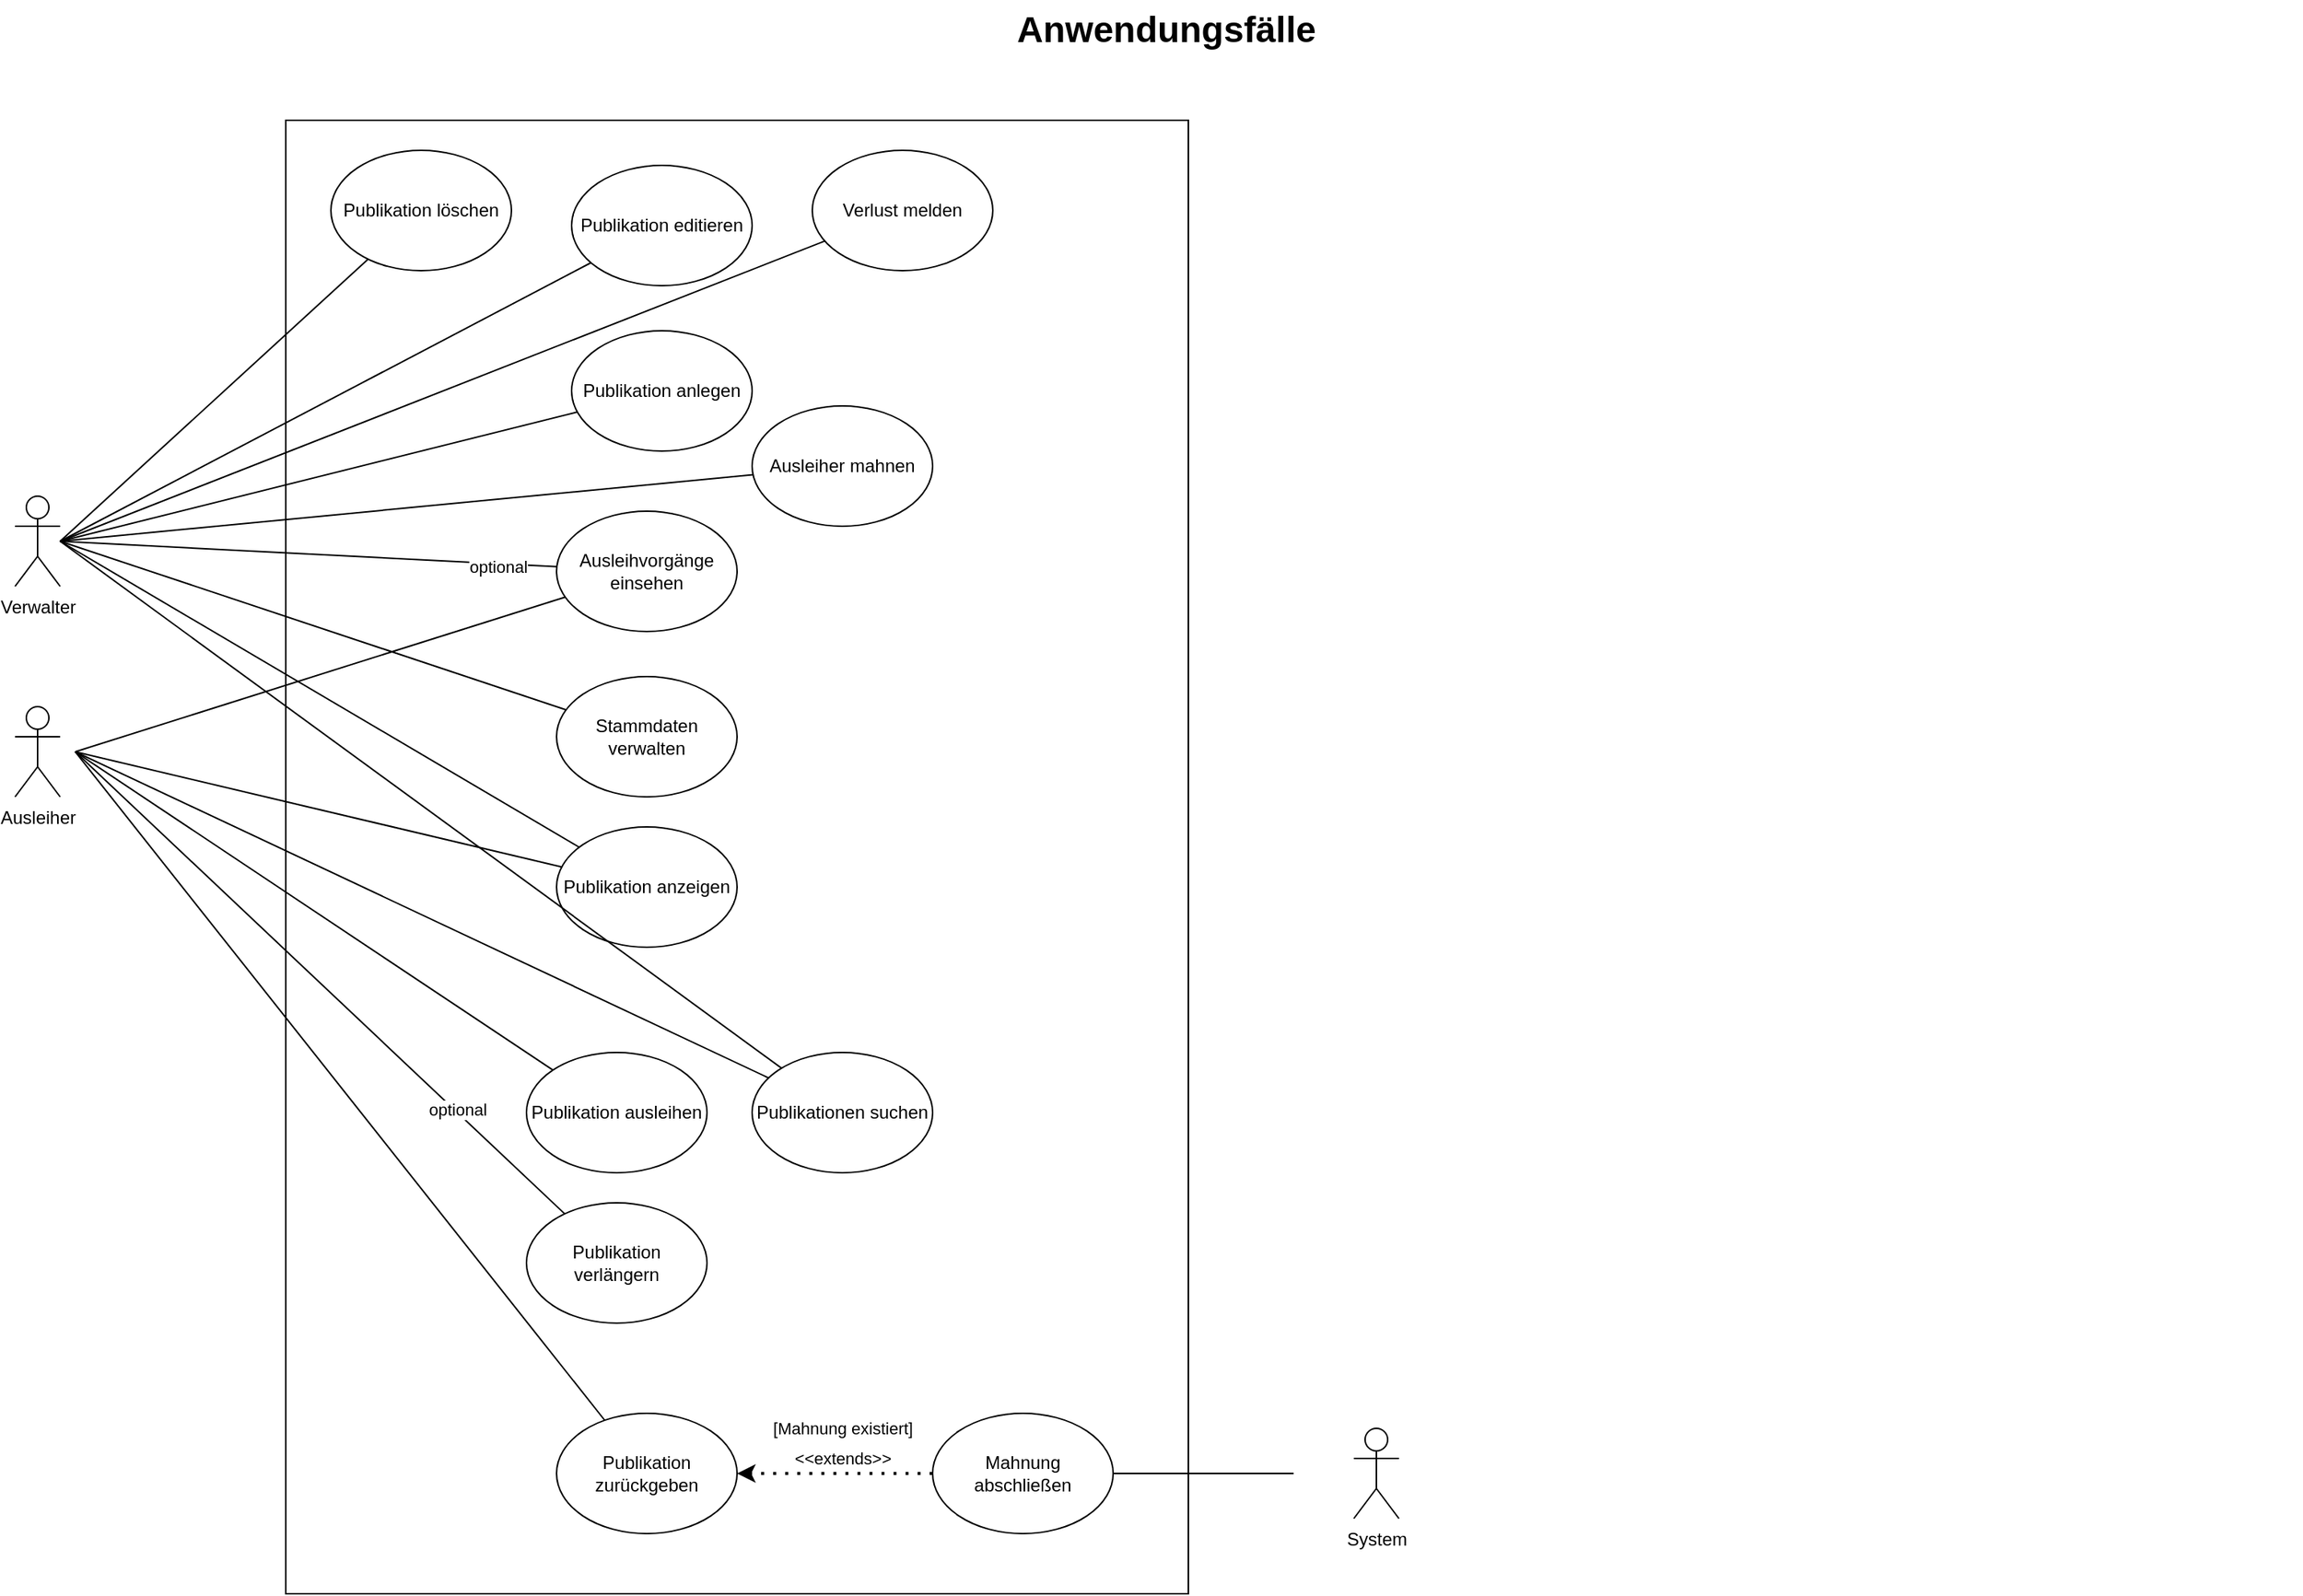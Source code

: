 <mxfile version="22.1.3" type="device">
  <diagram name="Page-1" id="929967ad-93f9-6ef4-fab6-5d389245f69c">
    <mxGraphModel dx="1615" dy="815" grid="1" gridSize="10" guides="1" tooltips="1" connect="1" arrows="1" fold="1" page="1" pageScale="1.5" pageWidth="1169" pageHeight="826" background="none" math="0" shadow="0">
      <root>
        <mxCell id="0" style=";html=1;" />
        <mxCell id="1" style=";html=1;" parent="0" />
        <mxCell id="1672d66443f91eb5-23" value="Anwendungsfälle" style="text;strokeColor=none;fillColor=none;html=1;fontSize=24;fontStyle=1;verticalAlign=middle;align=center;" parent="1" vertex="1">
          <mxGeometry x="120" y="40" width="1510" height="40" as="geometry" />
        </mxCell>
        <mxCell id="UBSjtmPec1BVyTYs1QZE-1" value="Verwalter" style="shape=umlActor;verticalLabelPosition=bottom;verticalAlign=top;html=1;outlineConnect=0;" parent="1" vertex="1">
          <mxGeometry x="110" y="370" width="30" height="60" as="geometry" />
        </mxCell>
        <mxCell id="UBSjtmPec1BVyTYs1QZE-2" value="Ausleiher" style="shape=umlActor;verticalLabelPosition=bottom;verticalAlign=top;html=1;outlineConnect=0;" parent="1" vertex="1">
          <mxGeometry x="110" y="510" width="30" height="60" as="geometry" />
        </mxCell>
        <mxCell id="UBSjtmPec1BVyTYs1QZE-3" value="" style="whiteSpace=wrap;html=1;" parent="1" vertex="1">
          <mxGeometry x="290" y="120" width="600" height="980" as="geometry" />
        </mxCell>
        <mxCell id="UBSjtmPec1BVyTYs1QZE-12" value="" style="endArrow=none;html=1;rounded=0;" parent="1" target="UBSjtmPec1BVyTYs1QZE-18" edge="1">
          <mxGeometry width="50" height="50" relative="1" as="geometry">
            <mxPoint x="140" y="400" as="sourcePoint" />
            <mxPoint x="405.912" y="237.131" as="targetPoint" />
          </mxGeometry>
        </mxCell>
        <mxCell id="UBSjtmPec1BVyTYs1QZE-13" value="Publikation anzeigen" style="ellipse;whiteSpace=wrap;html=1;" parent="1" vertex="1">
          <mxGeometry x="470" y="590" width="120" height="80" as="geometry" />
        </mxCell>
        <mxCell id="UBSjtmPec1BVyTYs1QZE-14" value="" style="endArrow=none;html=1;rounded=0;" parent="1" target="UBSjtmPec1BVyTYs1QZE-13" edge="1">
          <mxGeometry width="50" height="50" relative="1" as="geometry">
            <mxPoint x="150" y="540" as="sourcePoint" />
            <mxPoint x="260" y="490" as="targetPoint" />
          </mxGeometry>
        </mxCell>
        <mxCell id="UBSjtmPec1BVyTYs1QZE-15" value="" style="endArrow=none;html=1;rounded=0;" parent="1" target="UBSjtmPec1BVyTYs1QZE-13" edge="1">
          <mxGeometry width="50" height="50" relative="1" as="geometry">
            <mxPoint x="140" y="400" as="sourcePoint" />
            <mxPoint x="411.442" y="423.496" as="targetPoint" />
          </mxGeometry>
        </mxCell>
        <mxCell id="UBSjtmPec1BVyTYs1QZE-16" value="Publikation anlegen" style="ellipse;whiteSpace=wrap;html=1;" parent="1" vertex="1">
          <mxGeometry x="480" y="260" width="120" height="80" as="geometry" />
        </mxCell>
        <mxCell id="UBSjtmPec1BVyTYs1QZE-17" value="" style="endArrow=none;html=1;rounded=0;" parent="1" target="UBSjtmPec1BVyTYs1QZE-16" edge="1">
          <mxGeometry width="50" height="50" relative="1" as="geometry">
            <mxPoint x="140" y="400" as="sourcePoint" />
            <mxPoint x="421.442" y="433.496" as="targetPoint" />
          </mxGeometry>
        </mxCell>
        <mxCell id="UBSjtmPec1BVyTYs1QZE-18" value="Publikation editieren" style="ellipse;whiteSpace=wrap;html=1;" parent="1" vertex="1">
          <mxGeometry x="480" y="150" width="120" height="80" as="geometry" />
        </mxCell>
        <mxCell id="UBSjtmPec1BVyTYs1QZE-19" value="Publikation löschen" style="ellipse;whiteSpace=wrap;html=1;" parent="1" vertex="1">
          <mxGeometry x="320" y="140" width="120" height="80" as="geometry" />
        </mxCell>
        <mxCell id="UBSjtmPec1BVyTYs1QZE-20" value="" style="endArrow=none;html=1;rounded=0;" parent="1" target="UBSjtmPec1BVyTYs1QZE-19" edge="1">
          <mxGeometry width="50" height="50" relative="1" as="geometry">
            <mxPoint x="140" y="400" as="sourcePoint" />
            <mxPoint x="431.442" y="443.496" as="targetPoint" />
          </mxGeometry>
        </mxCell>
        <mxCell id="UBSjtmPec1BVyTYs1QZE-21" value="Publikationen suchen" style="ellipse;whiteSpace=wrap;html=1;" parent="1" vertex="1">
          <mxGeometry x="600" y="740" width="120" height="80" as="geometry" />
        </mxCell>
        <mxCell id="UBSjtmPec1BVyTYs1QZE-22" value="" style="endArrow=none;html=1;rounded=0;" parent="1" target="UBSjtmPec1BVyTYs1QZE-21" edge="1">
          <mxGeometry width="50" height="50" relative="1" as="geometry">
            <mxPoint x="150" y="540" as="sourcePoint" />
            <mxPoint x="441.442" y="453.496" as="targetPoint" />
          </mxGeometry>
        </mxCell>
        <mxCell id="UBSjtmPec1BVyTYs1QZE-23" value="" style="endArrow=none;html=1;rounded=0;" parent="1" target="UBSjtmPec1BVyTYs1QZE-21" edge="1">
          <mxGeometry width="50" height="50" relative="1" as="geometry">
            <mxPoint x="140" y="400" as="sourcePoint" />
            <mxPoint x="451.442" y="463.496" as="targetPoint" />
          </mxGeometry>
        </mxCell>
        <mxCell id="UBSjtmPec1BVyTYs1QZE-24" value="Publikation ausleihen" style="ellipse;whiteSpace=wrap;html=1;" parent="1" vertex="1">
          <mxGeometry x="450" y="740" width="120" height="80" as="geometry" />
        </mxCell>
        <mxCell id="UBSjtmPec1BVyTYs1QZE-25" value="" style="endArrow=none;html=1;rounded=0;" parent="1" target="UBSjtmPec1BVyTYs1QZE-24" edge="1">
          <mxGeometry width="50" height="50" relative="1" as="geometry">
            <mxPoint x="150" y="540" as="sourcePoint" />
            <mxPoint x="461.442" y="473.496" as="targetPoint" />
          </mxGeometry>
        </mxCell>
        <mxCell id="UBSjtmPec1BVyTYs1QZE-26" value="Publikation verlängern" style="ellipse;whiteSpace=wrap;html=1;" parent="1" vertex="1">
          <mxGeometry x="450" y="840" width="120" height="80" as="geometry" />
        </mxCell>
        <mxCell id="UBSjtmPec1BVyTYs1QZE-30" value="" style="endArrow=none;html=1;rounded=0;" parent="1" target="UBSjtmPec1BVyTYs1QZE-26" edge="1">
          <mxGeometry width="50" height="50" relative="1" as="geometry">
            <mxPoint x="150" y="540" as="sourcePoint" />
            <mxPoint x="471.442" y="483.496" as="targetPoint" />
          </mxGeometry>
        </mxCell>
        <mxCell id="3l0V7gdWWxvvtZ06A2Cy-3" value="optional" style="edgeLabel;html=1;align=center;verticalAlign=middle;resizable=0;points=[];" parent="UBSjtmPec1BVyTYs1QZE-30" connectable="0" vertex="1">
          <mxGeometry x="0.554" y="2" relative="1" as="geometry">
            <mxPoint x="-1" as="offset" />
          </mxGeometry>
        </mxCell>
        <mxCell id="UBSjtmPec1BVyTYs1QZE-31" value="Ausleihvorgänge einsehen" style="ellipse;whiteSpace=wrap;html=1;" parent="1" vertex="1">
          <mxGeometry x="470" y="380" width="120" height="80" as="geometry" />
        </mxCell>
        <mxCell id="UBSjtmPec1BVyTYs1QZE-32" value="Publikation zurückgeben" style="ellipse;whiteSpace=wrap;html=1;" parent="1" vertex="1">
          <mxGeometry x="470" y="980" width="120" height="80" as="geometry" />
        </mxCell>
        <mxCell id="UBSjtmPec1BVyTYs1QZE-33" value="" style="endArrow=none;html=1;rounded=0;" parent="1" target="UBSjtmPec1BVyTYs1QZE-32" edge="1">
          <mxGeometry width="50" height="50" relative="1" as="geometry">
            <mxPoint x="150" y="540" as="sourcePoint" />
            <mxPoint x="481.442" y="493.496" as="targetPoint" />
          </mxGeometry>
        </mxCell>
        <mxCell id="UBSjtmPec1BVyTYs1QZE-34" value="" style="endArrow=none;html=1;rounded=0;" parent="1" target="UBSjtmPec1BVyTYs1QZE-31" edge="1">
          <mxGeometry width="50" height="50" relative="1" as="geometry">
            <mxPoint x="150" y="540" as="sourcePoint" />
            <mxPoint x="491.442" y="503.496" as="targetPoint" />
          </mxGeometry>
        </mxCell>
        <mxCell id="UBSjtmPec1BVyTYs1QZE-35" value="" style="endArrow=none;html=1;rounded=0;" parent="1" target="UBSjtmPec1BVyTYs1QZE-31" edge="1">
          <mxGeometry width="50" height="50" relative="1" as="geometry">
            <mxPoint x="140" y="400" as="sourcePoint" />
            <mxPoint x="501.442" y="513.496" as="targetPoint" />
          </mxGeometry>
        </mxCell>
        <mxCell id="UBSjtmPec1BVyTYs1QZE-36" value="optional" style="edgeLabel;html=1;align=center;verticalAlign=middle;resizable=0;points=[];" parent="UBSjtmPec1BVyTYs1QZE-35" vertex="1" connectable="0">
          <mxGeometry x="0.759" y="-2" relative="1" as="geometry">
            <mxPoint as="offset" />
          </mxGeometry>
        </mxCell>
        <mxCell id="UBSjtmPec1BVyTYs1QZE-37" value="System" style="shape=umlActor;verticalLabelPosition=bottom;verticalAlign=top;html=1;outlineConnect=0;" parent="1" vertex="1">
          <mxGeometry x="1000" y="990" width="30" height="60" as="geometry" />
        </mxCell>
        <mxCell id="UBSjtmPec1BVyTYs1QZE-40" value="Ausleiher mahnen" style="ellipse;whiteSpace=wrap;html=1;" parent="1" vertex="1">
          <mxGeometry x="600" y="310" width="120" height="80" as="geometry" />
        </mxCell>
        <mxCell id="UBSjtmPec1BVyTYs1QZE-41" value="" style="endArrow=none;html=1;rounded=0;" parent="1" target="UBSjtmPec1BVyTYs1QZE-40" edge="1">
          <mxGeometry width="50" height="50" relative="1" as="geometry">
            <mxPoint x="140" y="400" as="sourcePoint" />
            <mxPoint x="521.442" y="533.496" as="targetPoint" />
          </mxGeometry>
        </mxCell>
        <mxCell id="UBSjtmPec1BVyTYs1QZE-42" value="" style="endArrow=classic;dashed=1;html=1;dashPattern=1 3;strokeWidth=2;rounded=0;entryX=1;entryY=0.5;entryDx=0;entryDy=0;" parent="1" source="UBSjtmPec1BVyTYs1QZE-44" target="UBSjtmPec1BVyTYs1QZE-32" edge="1">
          <mxGeometry width="50" height="50" relative="1" as="geometry">
            <mxPoint x="860" y="440" as="sourcePoint" />
            <mxPoint x="910" y="390" as="targetPoint" />
          </mxGeometry>
        </mxCell>
        <mxCell id="UBSjtmPec1BVyTYs1QZE-43" value="&amp;lt;&amp;lt;extends&amp;gt;&amp;gt;" style="edgeLabel;html=1;align=center;verticalAlign=middle;resizable=0;points=[];" parent="UBSjtmPec1BVyTYs1QZE-42" vertex="1" connectable="0">
          <mxGeometry x="-0.18" y="2" relative="1" as="geometry">
            <mxPoint x="-7" y="-12" as="offset" />
          </mxGeometry>
        </mxCell>
        <mxCell id="UBSjtmPec1BVyTYs1QZE-47" value="[Mahnung existiert]" style="edgeLabel;html=1;align=center;verticalAlign=middle;resizable=0;points=[];" parent="UBSjtmPec1BVyTYs1QZE-42" vertex="1" connectable="0">
          <mxGeometry x="0.092" y="3" relative="1" as="geometry">
            <mxPoint x="11" y="-33" as="offset" />
          </mxGeometry>
        </mxCell>
        <mxCell id="UBSjtmPec1BVyTYs1QZE-44" value="Mahnung abschließen" style="ellipse;whiteSpace=wrap;html=1;" parent="1" vertex="1">
          <mxGeometry x="720" y="980" width="120" height="80" as="geometry" />
        </mxCell>
        <mxCell id="UBSjtmPec1BVyTYs1QZE-46" value="" style="endArrow=none;html=1;rounded=0;" parent="1" source="UBSjtmPec1BVyTYs1QZE-44" edge="1">
          <mxGeometry width="50" height="50" relative="1" as="geometry">
            <mxPoint x="1160" y="660" as="sourcePoint" />
            <mxPoint x="960" y="1020" as="targetPoint" />
          </mxGeometry>
        </mxCell>
        <mxCell id="UBSjtmPec1BVyTYs1QZE-48" value="Verlust melden" style="ellipse;whiteSpace=wrap;html=1;" parent="1" vertex="1">
          <mxGeometry x="640" y="140" width="120" height="80" as="geometry" />
        </mxCell>
        <mxCell id="UBSjtmPec1BVyTYs1QZE-49" value="" style="endArrow=none;html=1;rounded=0;" parent="1" target="UBSjtmPec1BVyTYs1QZE-48" edge="1">
          <mxGeometry width="50" height="50" relative="1" as="geometry">
            <mxPoint x="140" y="400" as="sourcePoint" />
            <mxPoint x="210" y="680" as="targetPoint" />
          </mxGeometry>
        </mxCell>
        <mxCell id="UBSjtmPec1BVyTYs1QZE-52" value="Stammdaten verwalten" style="ellipse;whiteSpace=wrap;html=1;" parent="1" vertex="1">
          <mxGeometry x="470" y="490" width="120" height="80" as="geometry" />
        </mxCell>
        <mxCell id="UBSjtmPec1BVyTYs1QZE-54" value="" style="endArrow=none;html=1;rounded=0;" parent="1" target="UBSjtmPec1BVyTYs1QZE-52" edge="1">
          <mxGeometry width="50" height="50" relative="1" as="geometry">
            <mxPoint x="140" y="400" as="sourcePoint" />
            <mxPoint x="120" y="480" as="targetPoint" />
          </mxGeometry>
        </mxCell>
      </root>
    </mxGraphModel>
  </diagram>
</mxfile>
